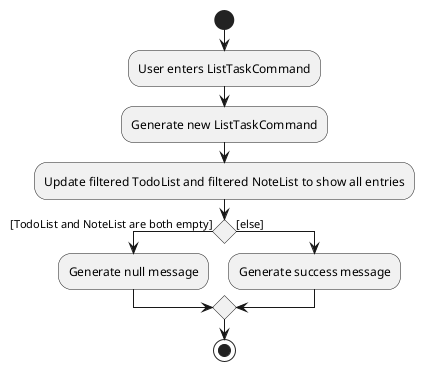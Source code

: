 @startuml
start
:User enters ListTaskCommand;
:Generate new ListTaskCommand;
:Update filtered TodoList and filtered NoteList to show all entries;
    if () then ([TodoList and NoteList are both empty])
        :Generate null message;
    else ([else])
        :Generate success message;
    endif
stop

@enduml
